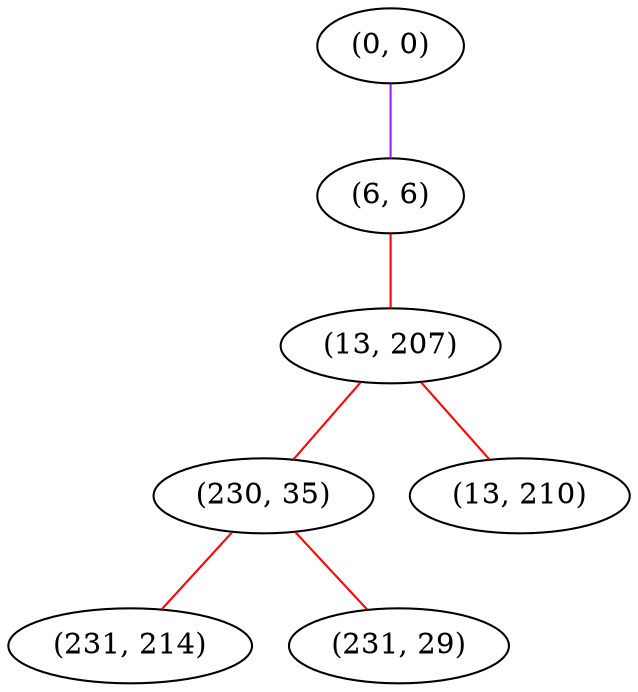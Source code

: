 graph "" {
"(0, 0)";
"(6, 6)";
"(13, 207)";
"(230, 35)";
"(13, 210)";
"(231, 214)";
"(231, 29)";
"(0, 0)" -- "(6, 6)"  [color=purple, key=0, weight=4];
"(6, 6)" -- "(13, 207)"  [color=red, key=0, weight=1];
"(13, 207)" -- "(230, 35)"  [color=red, key=0, weight=1];
"(13, 207)" -- "(13, 210)"  [color=red, key=0, weight=1];
"(230, 35)" -- "(231, 214)"  [color=red, key=0, weight=1];
"(230, 35)" -- "(231, 29)"  [color=red, key=0, weight=1];
}
